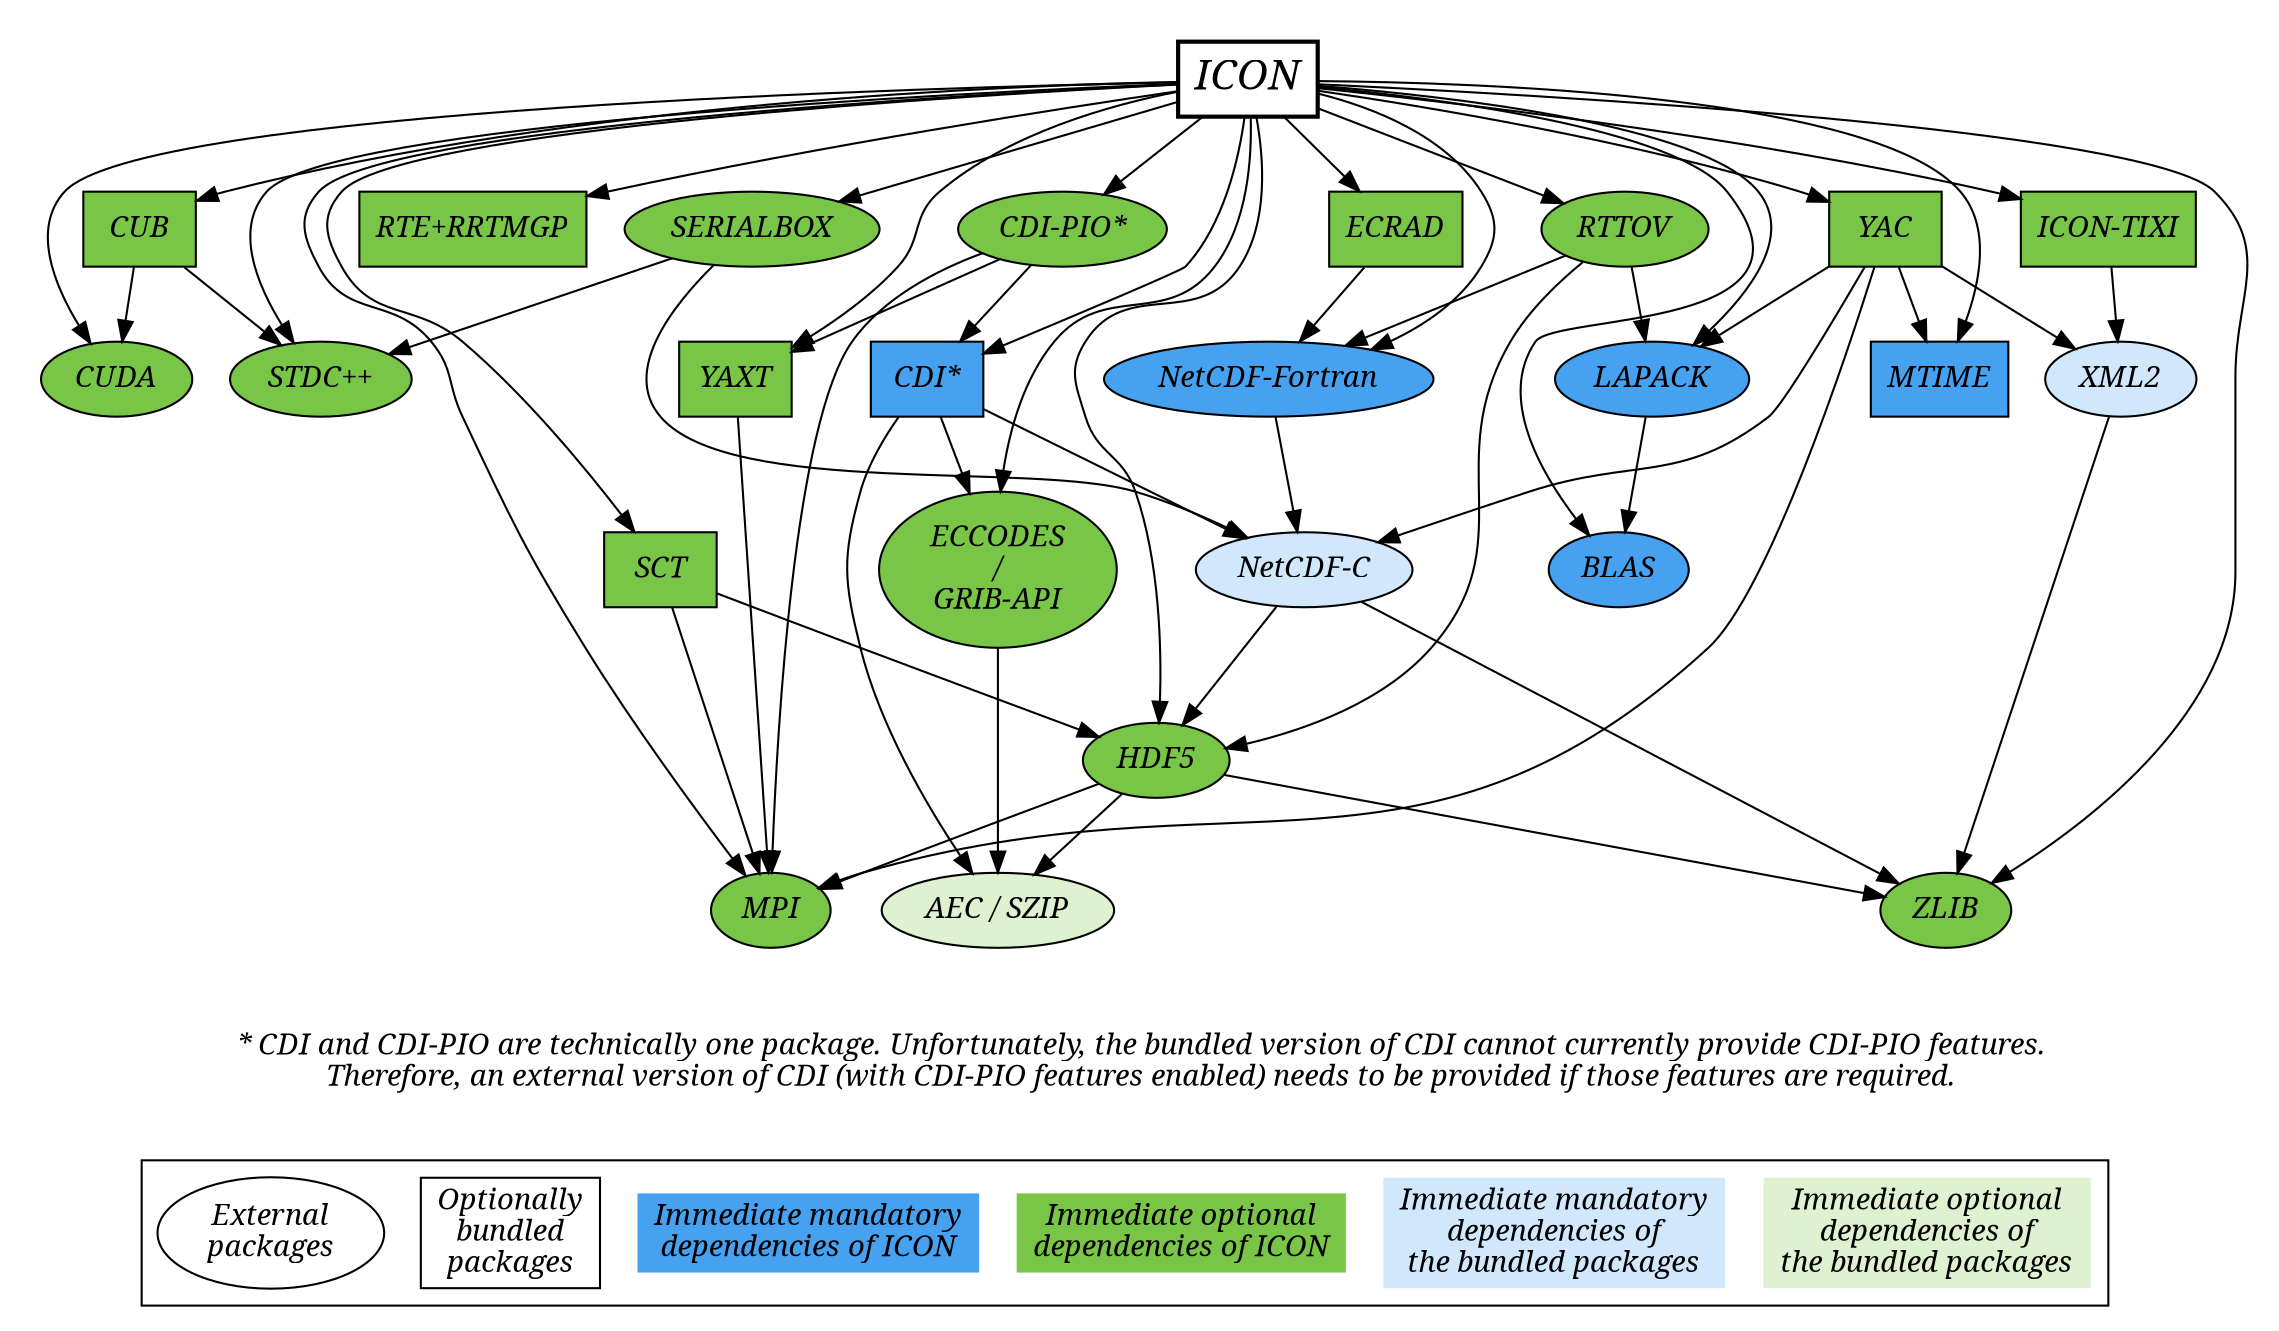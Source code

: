 digraph ICON {

	node [style=filled; shape=oval; fontname="italic"; fillcolor="#79C547"];

	subgraph clusterMain {

		graph [peripheries=0];

		"ICON" [shape=box; fillcolor=white; fontsize=20; penwidth=2.0];
		"ICON" -> {"STDC++"; "CUDA"; "CUB"; "MPI"; "NetCDF-Fortran"; "RTE+RRTMGP";
			       "ECRAD"; "RTTOV"; "SCT"; "YAXT"; "CDI*"; "CDI-PIO*"; "SERIALBOX";
			       "MTIME"; "BLAS"; "LAPACK"; "YAC"; "ICON-TIXI";
			       "ECCODES\n/\nGRIB-API"; "HDF5"; "ZLIB"};

		"STDC++";

		"CUDA";

		"CUB" [shape=box];
		"CUB" -> {"CUDA"; "STDC++"};


		"MPI";

		"NetCDF-Fortran" [shape=oval; fillcolor="#47A1F1"]
		"NetCDF-Fortran" -> {"NetCDF-C"};

		"RTE+RRTMGP" [shape=box];

		"ECRAD" [shape=box];
		"ECRAD" -> {"NetCDF-Fortran"};

		"RTTOV";
		"RTTOV" -> {"NetCDF-Fortran"; "LAPACK"; "HDF5"};

		"SCT" [shape=box];
		"SCT" -> {"MPI"; "HDF5"};

		"YAXT" [shape=box];
		"YAXT" -> {"MPI"};

		"CDI*" [shape=box; fillcolor="#47A1F1"];
		"CDI*" -> {"ECCODES\n/\nGRIB-API"; "NetCDF-C"; "AEC / SZIP"};

		"CDI-PIO*";
		"CDI-PIO*" -> {"MPI"; "YAXT"; "CDI*"};

		"SERIALBOX";
		"SERIALBOX" -> {"STDC++"; "NetCDF-C"};

		"MTIME" [shape=box; fillcolor="#47A1F1"];

		"BLAS" [fillcolor="#47A1F1"];

		"LAPACK" [fillcolor="#47A1F1"];
		"LAPACK" -> {"BLAS"};

		"YAC" [shape=box];
		"YAC" -> {"MPI"; "MTIME"; "LAPACK"; "NetCDF-C"; "XML2"};

		"ICON-TIXI" [shape=box];
		"ICON-TIXI" -> {"XML2"};

		"ECCODES\n/\nGRIB-API";
		"ECCODES\n/\nGRIB-API" -> {"AEC / SZIP"};

		"HDF5";
		"HDF5" -> {"MPI"; "ZLIB"; "AEC / SZIP"};

		"ZLIB";

		"NetCDF-C" [fillcolor="#D1E8FC"];
		"NetCDF-C" -> {"HDF5"; "ZLIB"};

		"AEC / SZIP" [fillcolor="#DEF1D1"];
		"AEC / SZIP";

		"XML2" [fillcolor="#D1E8FC"];
		"XML2" -> {"ZLIB"};

		{
			rank=sink;
			bottomNode [label="* CDI and CDI-PIO are technically one package. Unfortunately, the bundled version of CDI cannot currently provide CDI-PIO features.\lTherefore, an external version of CDI (with CDI-PIO features enabled) needs to be provided if those features are required."; shape=plaintext; fillcolor=white];
			# bottomNode [shape=point; style=invis];
		}
	}

	subgraph clusterLegend {
		{
			rank=same;
			external -> bundled -> mandatoryIcon -> optionalIcon -> mandatoryBundled -> optionalBundled [style=invis];
			external [label="External\npackages"; fillcolor=white];
			bundled [label="Optionally\nbundled\npackages"; shape=box; fillcolor=white];
			mandatoryIcon [label="Immediate mandatory\ndependencies of ICON"; shape=plaintext; fillcolor="#47A1F1"];
			optionalIcon [label="Immediate optional\ndependencies of ICON"; shape=plaintext];
			mandatoryBundled [label="Immediate mandatory\ndependencies of\nthe bundled packages"; shape=plaintext; fillcolor="#D1E8FC"];
			optionalBundled [label="Immediate optional\ndependencies of\nthe bundled packages"; shape=plaintext; fillcolor="#DEF1D1"];
		}
	}

	bottomNode -> optionalIcon:nw [style=invis];
	# bottomNode -> external:nw [style=invis];
}
